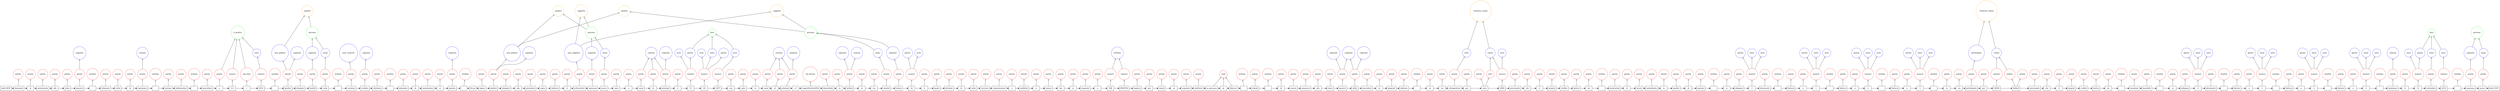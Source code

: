 digraph {
   rankdir=BT;
   edge [arrowhead=empty];

   subgraph {
      rank="source";
      edge [arrowhead=normal];
      node [shape=box];
      t0 [label="doc0_BOF"];
      t1 [label="domanda"];
      t2 [label="di"];
      t3 [label="ammissione"];
      t4 [label="allo"];
      t5 [label="stato"];
      t6 [label="passivo"];
      t7 [label="\n"];
      t8 [label="tribunale"];
      t9 [label="civile"];
      t10 [label="di"];
      t11 [label="squinzano"];
      t12 [label="\n"];
      t13 [label="sezione"];
      t14 [label="fallimentare"];
      t15 [label="\n"];
      t16 [label="procedura"];
      t17 [label="n"];
      t18 [label="111"];
      t19 [label="/"];
      t20 [label="2013"];
      t21 [label="\n"];
      t22 [label="giudice"];
      t23 [label="delegato"];
      t24 [label="torelli"];
      t25 [label="carlo"];
      t26 [label="\n"];
      t27 [label="curatore"];
      t28 [label="scalfaro"];
      t29 [label="christian"];
      t30 [label="\n"];
      t31 [label="domanda"];
      t32 [label="di"];
      t33 [label="ammissione"];
      t34 [label="al"];
      t35 [label="passivo"];
      t36 [label="\n"];
      t37 [label="ill.mo"];
      t38 [label="signor"];
      t39 [label="giudice"];
      t40 [label="delegato"];
      t41 [label="alla"];
      t42 [label="procedura"];
      t43 [label="sopra"];
      t44 [label="indicata"];
      t45 [label="il"];
      t46 [label="sottoscritto"];
      t47 [label="speranza"];
      t48 [label="marco"];
      t49 [label="nato"];
      t50 [label="a"];
      t51 [label="casal"];
      t52 [label="di"];
      t53 [label="principe"];
      t54 [label="il"];
      t55 [label="15"];
      t56 [label="10"];
      t57 [label="1957"];
      t58 [label="con"];
      t59 [label="sede"];
      t60 [label="in"];
      t61 [label="casal"];
      t62 [label="di"];
      t63 [label="principe"];
      t64 [label="c.f"];
      t65 [label="rcggrz92e54a285d"];
      t66 [label="domiciliato"];
      t67 [label="in"];
      t68 [label="terlizzi"];
      t69 [label="in"];
      t70 [label="via"];
      t71 [label="claudio"];
      t72 [label="traina"];
      t73 [label="24"];
      t74 [label="il"];
      t75 [label="quale"];
      t76 [label="dichiare"];
      t77 [label="di"];
      t78 [label="voler"];
      t79 [label="ricevere"];
      t80 [label="comunicazioni"];
      t81 [label="e"];
      t82 [label="notifiche"];
      t83 [label="a"];
      t84 [label="mezzo"];
      t85 [label="fax"];
      t86 [label="al"];
      t87 [label="seguente"];
      t88 [label="n"];
      t89 [label="346"];
      t90 [label="8594782"];
      t91 [label="oppure"];
      t92 [label="per"];
      t93 [label="email"];
      t94 [label="al"];
      t95 [label="seguente"];
      t96 [label="indirizzo"];
      t97 [label="m.speranza"];
      t98 [label="@"];
      t99 [label="libero.it"];
      t100 [label="\n"];
      t101 [label="chiede"];
      t102 [label="\n"];
      t103 [label="di"];
      t104 [label="essere"];
      t105 [label="ammesso"];
      t106 [label="allo"];
      t107 [label="stato"];
      t108 [label="passivo"];
      t109 [label="della"];
      t110 [label="procedure"];
      t111 [label="in"];
      t112 [label="epigrafe"];
      t113 [label="indicata"];
      t114 [label="\n"];
      t115 [label="in"];
      t116 [label="via"];
      t117 [label="chirografaria"];
      t118 [label="per"];
      t119 [label="euro"];
      t120 [label="2000"];
      t121 [label="precisando"];
      t122 [label="che"];
      t123 [label="il"];
      t124 [label="proprio"];
      t125 [label="credito"];
      t126 [label="deriva"];
      t127 [label="da"];
      t128 [label="\n"];
      t129 [label="prestazioni"];
      t130 [label="di"];
      t131 [label="lavoro"];
      t132 [label="subordinato"];
      t133 [label="in"];
      t134 [label="qualità"];
      t135 [label="di"];
      t136 [label="operaio"];
      t137 [label="\n"];
      t138 [label="si"];
      t139 [label="allegano"];
      t140 [label="3"];
      t141 [label="documenti"];
      t142 [label="\n"];
      t143 [label="fattura"];
      t144 [label="n"];
      t145 [label="1"];
      t146 [label="\n"];
      t147 [label="fattura"];
      t148 [label="n"];
      t149 [label="2"];
      t150 [label="\n"];
      t151 [label="fattura"];
      t152 [label="n"];
      t153 [label="3"];
      t154 [label="\n"];
      t155 [label="in"];
      t156 [label="via"];
      t157 [label="privilegiata"];
      t158 [label="per"];
      t159 [label="10000"];
      t160 [label="dollari"];
      t161 [label="precisando"];
      t162 [label="che"];
      t163 [label="il"];
      t164 [label="proprio"];
      t165 [label="credito"];
      t166 [label="deriva"];
      t167 [label="da"];
      t168 [label="\n"];
      t169 [label="locazione"];
      t170 [label="immobile"];
      t171 [label="\n"];
      t172 [label="si"];
      t173 [label="allegano"];
      t174 [label="3"];
      t175 [label="documenti"];
      t176 [label="\n"];
      t177 [label="fattura"];
      t178 [label="n"];
      t179 [label="1"];
      t180 [label="\n"];
      t181 [label="fattura"];
      t182 [label="n"];
      t183 [label="2"];
      t184 [label="\n"];
      t185 [label="fattura"];
      t186 [label="n"];
      t187 [label="3"];
      t188 [label="\n"];
      t189 [label="squinzano"];
      t190 [label="li"];
      t191 [label="15"];
      t192 [label="settembre"];
      t193 [label="2013"];
      t194 [label="\n"];
      t195 [label="speranza"];
      t196 [label="marco"];
      t197 [label="doc0_EOF"];
      t0 -> t1;
      t1 -> t2;
      t2 -> t3;
      t3 -> t4;
      t4 -> t5;
      t5 -> t6;
      t6 -> t7;
      t7 -> t8;
      t8 -> t9;
      t9 -> t10;
      t10 -> t11;
      t11 -> t12;
      t12 -> t13;
      t13 -> t14;
      t14 -> t15;
      t15 -> t16;
      t16 -> t17;
      t17 -> t18;
      t18 -> t19;
      t19 -> t20;
      t20 -> t21;
      t21 -> t22;
      t22 -> t23;
      t23 -> t24;
      t24 -> t25;
      t25 -> t26;
      t26 -> t27;
      t27 -> t28;
      t28 -> t29;
      t29 -> t30;
      t30 -> t31;
      t31 -> t32;
      t32 -> t33;
      t33 -> t34;
      t34 -> t35;
      t35 -> t36;
      t36 -> t37;
      t37 -> t38;
      t38 -> t39;
      t39 -> t40;
      t40 -> t41;
      t41 -> t42;
      t42 -> t43;
      t43 -> t44;
      t44 -> t45;
      t45 -> t46;
      t46 -> t47;
      t47 -> t48;
      t48 -> t49;
      t49 -> t50;
      t50 -> t51;
      t51 -> t52;
      t52 -> t53;
      t53 -> t54;
      t54 -> t55;
      t55 -> t56;
      t56 -> t57;
      t57 -> t58;
      t58 -> t59;
      t59 -> t60;
      t60 -> t61;
      t61 -> t62;
      t62 -> t63;
      t63 -> t64;
      t64 -> t65;
      t65 -> t66;
      t66 -> t67;
      t67 -> t68;
      t68 -> t69;
      t69 -> t70;
      t70 -> t71;
      t71 -> t72;
      t72 -> t73;
      t73 -> t74;
      t74 -> t75;
      t75 -> t76;
      t76 -> t77;
      t77 -> t78;
      t78 -> t79;
      t79 -> t80;
      t80 -> t81;
      t81 -> t82;
      t82 -> t83;
      t83 -> t84;
      t84 -> t85;
      t85 -> t86;
      t86 -> t87;
      t87 -> t88;
      t88 -> t89;
      t89 -> t90;
      t90 -> t91;
      t91 -> t92;
      t92 -> t93;
      t93 -> t94;
      t94 -> t95;
      t95 -> t96;
      t96 -> t97;
      t97 -> t98;
      t98 -> t99;
      t99 -> t100;
      t100 -> t101;
      t101 -> t102;
      t102 -> t103;
      t103 -> t104;
      t104 -> t105;
      t105 -> t106;
      t106 -> t107;
      t107 -> t108;
      t108 -> t109;
      t109 -> t110;
      t110 -> t111;
      t111 -> t112;
      t112 -> t113;
      t113 -> t114;
      t114 -> t115;
      t115 -> t116;
      t116 -> t117;
      t117 -> t118;
      t118 -> t119;
      t119 -> t120;
      t120 -> t121;
      t121 -> t122;
      t122 -> t123;
      t123 -> t124;
      t124 -> t125;
      t125 -> t126;
      t126 -> t127;
      t127 -> t128;
      t128 -> t129;
      t129 -> t130;
      t130 -> t131;
      t131 -> t132;
      t132 -> t133;
      t133 -> t134;
      t134 -> t135;
      t135 -> t136;
      t136 -> t137;
      t137 -> t138;
      t138 -> t139;
      t139 -> t140;
      t140 -> t141;
      t141 -> t142;
      t142 -> t143;
      t143 -> t144;
      t144 -> t145;
      t145 -> t146;
      t146 -> t147;
      t147 -> t148;
      t148 -> t149;
      t149 -> t150;
      t150 -> t151;
      t151 -> t152;
      t152 -> t153;
      t153 -> t154;
      t154 -> t155;
      t155 -> t156;
      t156 -> t157;
      t157 -> t158;
      t158 -> t159;
      t159 -> t160;
      t160 -> t161;
      t161 -> t162;
      t162 -> t163;
      t163 -> t164;
      t164 -> t165;
      t165 -> t166;
      t166 -> t167;
      t167 -> t168;
      t168 -> t169;
      t169 -> t170;
      t170 -> t171;
      t171 -> t172;
      t172 -> t173;
      t173 -> t174;
      t174 -> t175;
      t175 -> t176;
      t176 -> t177;
      t177 -> t178;
      t178 -> t179;
      t179 -> t180;
      t180 -> t181;
      t181 -> t182;
      t182 -> t183;
      t183 -> t184;
      t184 -> t185;
      t185 -> t186;
      t186 -> t187;
      t187 -> t188;
      t188 -> t189;
      t189 -> t190;
      t190 -> t191;
      t191 -> t192;
      t192 -> t193;
      t193 -> t194;
      t194 -> t195;
      t195 -> t196;
      t196 -> t197;
   }

   subgraph {
      rank="same";
      node [color=red,shape=circle];
      tag146 [label=numero]; 
      tag147 [label=numero]; 
      tag148 [label=numero]; 
      tag149 [label=numero]; 
      tag150 [label=numero]; 
      tag151 [label=numero]; 
      tag152 [label=numero]; 
      tag153 [label=numero]; 
      tag154 [label=numero]; 
      tag155 [label=numero]; 
      tag156 [label=numero]; 
      tag157 [label=numero]; 
      tag158 [label=numero]; 
      tag159 [label=numero]; 
      tag160 [label=numero]; 
      tag161 [label=numero]; 
      tag162 [label=numero]; 
      tag163 [label=numero]; 
      tag164 [label=numero]; 
      tag165 [label=numero]; 
      tag0 [label=parola]; 
      tag1 [label=parola]; 
      tag2 [label=parola]; 
      tag3 [label=parola]; 
      tag4 [label=parola]; 
      tag5 [label=parola]; 
      tag6 [label=parola]; 
      tag7 [label=parola]; 
      tag8 [label=parola]; 
      tag9 [label=parola]; 
      tag10 [label=parola]; 
      tag11 [label=parola]; 
      tag12 [label=parola]; 
      tag13 [label=parola]; 
      tag14 [label=parola]; 
      tag15 [label=parola]; 
      tag16 [label=parola]; 
      tag17 [label=parola]; 
      tag18 [label=parola]; 
      tag19 [label=parola]; 
      tag20 [label=parola]; 
      tag21 [label=parola]; 
      tag22 [label=parola]; 
      tag23 [label=parola]; 
      tag24 [label=parola]; 
      tag25 [label=parola]; 
      tag26 [label=parola]; 
      tag27 [label=parola]; 
      tag28 [label=parola]; 
      tag29 [label=parola]; 
      tag30 [label=parola]; 
      tag31 [label=parola]; 
      tag32 [label=parola]; 
      tag33 [label=parola]; 
      tag34 [label=parola]; 
      tag35 [label=parola]; 
      tag36 [label=parola]; 
      tag37 [label=parola]; 
      tag38 [label=parola]; 
      tag39 [label=parola]; 
      tag40 [label=parola]; 
      tag41 [label=parola]; 
      tag42 [label=parola]; 
      tag43 [label=parola]; 
      tag44 [label=parola]; 
      tag45 [label=parola]; 
      tag46 [label=parola]; 
      tag47 [label=parola]; 
      tag48 [label=parola]; 
      tag49 [label=parola]; 
      tag50 [label=parola]; 
      tag51 [label=parola]; 
      tag52 [label=parola]; 
      tag53 [label=parola]; 
      tag54 [label=parola]; 
      tag55 [label=parola]; 
      tag56 [label=parola]; 
      tag57 [label=parola]; 
      tag58 [label=parola]; 
      tag59 [label=parola]; 
      tag60 [label=parola]; 
      tag61 [label=parola]; 
      tag62 [label=parola]; 
      tag63 [label=parola]; 
      tag64 [label=parola]; 
      tag65 [label=parola]; 
      tag66 [label=parola]; 
      tag67 [label=parola]; 
      tag68 [label=parola]; 
      tag69 [label=parola]; 
      tag70 [label=parola]; 
      tag71 [label=parola]; 
      tag72 [label=parola]; 
      tag73 [label=parola]; 
      tag74 [label=parola]; 
      tag75 [label=parola]; 
      tag76 [label=parola]; 
      tag77 [label=parola]; 
      tag78 [label=parola]; 
      tag79 [label=parola]; 
      tag80 [label=parola]; 
      tag81 [label=parola]; 
      tag82 [label=parola]; 
      tag83 [label=parola]; 
      tag84 [label=parola]; 
      tag85 [label=parola]; 
      tag86 [label=parola]; 
      tag87 [label=parola]; 
      tag88 [label=parola]; 
      tag89 [label=parola]; 
      tag90 [label=parola]; 
      tag91 [label=parola]; 
      tag92 [label=parola]; 
      tag93 [label=parola]; 
      tag94 [label=parola]; 
      tag95 [label=parola]; 
      tag96 [label=parola]; 
      tag97 [label=parola]; 
      tag98 [label=parola]; 
      tag99 [label=parola]; 
      tag100 [label=parola]; 
      tag101 [label=parola]; 
      tag102 [label=parola]; 
      tag103 [label=parola]; 
      tag104 [label=parola]; 
      tag105 [label=parola]; 
      tag106 [label=parola]; 
      tag107 [label=parola]; 
      tag108 [label=parola]; 
      tag109 [label=parola]; 
      tag110 [label=parola]; 
      tag111 [label=parola]; 
      tag112 [label=parola]; 
      tag113 [label=parola]; 
      tag114 [label=parola]; 
      tag115 [label=parola]; 
      tag116 [label=parola]; 
      tag117 [label=parola]; 
      tag118 [label=parola]; 
      tag119 [label=parola]; 
      tag120 [label=parola]; 
      tag121 [label=parola]; 
      tag122 [label=parola]; 
      tag123 [label=parola]; 
      tag124 [label=parola]; 
      tag125 [label=parola]; 
      tag126 [label=parola]; 
      tag127 [label=parola]; 
      tag128 [label=parola]; 
      tag129 [label=parola]; 
      tag130 [label=parola]; 
      tag131 [label=parola]; 
      tag132 [label=parola]; 
      tag133 [label=parola]; 
      tag134 [label=parola]; 
      tag135 [label=parola]; 
      tag136 [label=parola]; 
      tag137 [label=parola]; 
      tag138 [label=parola]; 
      tag139 [label=parola]; 
      tag140 [label=parola]; 
      tag141 [label=parola]; 
      tag142 [label=parola]; 
      tag143 [label=parola]; 
      tag144 [label=parola]; 
      tag145 [label=parola]; 
      tag166 [label=newline]; 
      tag167 [label=newline]; 
      tag168 [label=newline]; 
      tag169 [label=newline]; 
      tag170 [label=newline]; 
      tag171 [label=newline]; 
      tag172 [label=newline]; 
      tag173 [label=newline]; 
      tag174 [label=newline]; 
      tag175 [label=newline]; 
      tag176 [label=newline]; 
      tag177 [label=newline]; 
      tag178 [label=newline]; 
      tag179 [label=newline]; 
      tag180 [label=newline]; 
      tag181 [label=newline]; 
      tag182 [label=newline]; 
      tag183 [label=newline]; 
      tag184 [label=newline]; 
      tag185 [label=newline]; 
      tag186 [label=newline]; 
      tag187 [label=newline]; 
      tag188 [label=newline]; 
      tag270 [label=euro]; 
      tag271 [label=dollaro]; 
      tag196 [label=mail]; 
      tag195 [label=cod_fiscale]; 
      tag189 [label=sep_data]; 
   }

   subgraph {
      rank="same";
      node [color=blue,shape=circle];
      tag274 [label=chiro]; 
      tag275 [label=privilegiato]; 
      tag261 [label=sym_soggetto]; 
      tag264 [label=sym_curatore]; 
      tag265 [label=sym_giudice]; 
      tag266 [label=sym_giudice]; 
      tag198 [label=cognome]; 
      tag199 [label=cognome]; 
      tag200 [label=cognome]; 
      tag201 [label=cognome]; 
      tag202 [label=cognome]; 
      tag203 [label=cognome]; 
      tag204 [label=cognome]; 
      tag205 [label=cognome]; 
      tag206 [label=cognome]; 
      tag207 [label=cognome]; 
      tag208 [label=cognome]; 
      tag209 [label=cognome]; 
      tag210 [label=cognome]; 
      tag211 [label=cognome]; 
      tag212 [label=cognome]; 
      tag213 [label=nome]; 
      tag214 [label=nome]; 
      tag215 [label=nome]; 
      tag216 [label=nome]; 
      tag272 [label=valuta]; 
      tag273 [label=valuta]; 
      tag190 [label=comune]; 
      tag191 [label=comune]; 
      tag192 [label=comune]; 
      tag193 [label=comune]; 
      tag194 [label=comune]; 
      tag221 [label=giorno]; 
      tag222 [label=giorno]; 
      tag223 [label=giorno]; 
      tag224 [label=giorno]; 
      tag225 [label=giorno]; 
      tag226 [label=giorno]; 
      tag227 [label=giorno]; 
      tag228 [label=giorno]; 
      tag229 [label=giorno]; 
      tag230 [label=giorno]; 
      tag231 [label=giorno]; 
      tag232 [label=giorno]; 
      tag233 [label=mese]; 
      tag234 [label=mese]; 
      tag235 [label=mese]; 
      tag236 [label=mese]; 
      tag237 [label=mese]; 
      tag238 [label=mese]; 
      tag239 [label=mese]; 
      tag240 [label=mese]; 
      tag241 [label=mese]; 
      tag242 [label=mese]; 
      tag243 [label=anno]; 
      tag244 [label=anno]; 
      tag245 [label=anno]; 
      tag246 [label=anno]; 
      tag247 [label=anno]; 
      tag248 [label=anno]; 
      tag249 [label=anno]; 
      tag250 [label=anno]; 
      tag251 [label=anno]; 
      tag252 [label=anno]; 
      tag253 [label=anno]; 
      tag254 [label=anno]; 
      tag255 [label=anno]; 
      tag256 [label=anno]; 
      tag257 [label=anno]; 
      tag258 [label=anno]; 
      tag197 [label=telefono]; 
   }

   subgraph {
      rank="same";
      node [color=green,shape=circle];
      tag259 [label=data]; 
      tag260 [label=data]; 
      tag217 [label=persona]; 
      tag218 [label=persona]; 
      tag219 [label=persona]; 
      tag220 [label=persona]; 
      tag278 [label=n_pratica]; 
   }

   subgraph {
      rank="same";
      node [color=orange,shape=circle];
      tag262 [label=soggetto]; 
      tag263 [label=soggetto]; 
      tag267 [label=giudice]; 
      tag268 [label=giudice]; 
      tag269 [label=giudice]; 
      tag276 [label=richiesta_valuta]; 
      tag277 [label=richiesta_valuta]; 
   }
   t1 -> tag0;
   t2 -> tag1;
   t3 -> tag2;
   t4 -> tag3;
   t5 -> tag4;
   t6 -> tag5;
   t8 -> tag6;
   t9 -> tag7;
   t10 -> tag8;
   t11 -> tag9;
   t13 -> tag10;
   t14 -> tag11;
   t16 -> tag12;
   t17 -> tag13;
   t22 -> tag14;
   t23 -> tag15;
   t24 -> tag16;
   t25 -> tag17;
   t27 -> tag18;
   t28 -> tag19;
   t29 -> tag20;
   t31 -> tag21;
   t32 -> tag22;
   t33 -> tag23;
   t34 -> tag24;
   t35 -> tag25;
   t38 -> tag26;
   t39 -> tag27;
   t40 -> tag28;
   t41 -> tag29;
   t42 -> tag30;
   t43 -> tag31;
   t44 -> tag32;
   t45 -> tag33;
   t46 -> tag34;
   t47 -> tag35;
   t48 -> tag36;
   t49 -> tag37;
   t50 -> tag38;
   t51 -> tag39;
   t52 -> tag40;
   t53 -> tag41;
   t54 -> tag42;
   t58 -> tag43;
   t59 -> tag44;
   t60 -> tag45;
   t61 -> tag46;
   t62 -> tag47;
   t63 -> tag48;
   t66 -> tag49;
   t67 -> tag50;
   t68 -> tag51;
   t69 -> tag52;
   t70 -> tag53;
   t71 -> tag54;
   t72 -> tag55;
   t74 -> tag56;
   t75 -> tag57;
   t76 -> tag58;
   t77 -> tag59;
   t78 -> tag60;
   t79 -> tag61;
   t80 -> tag62;
   t81 -> tag63;
   t82 -> tag64;
   t83 -> tag65;
   t84 -> tag66;
   t85 -> tag67;
   t86 -> tag68;
   t87 -> tag69;
   t88 -> tag70;
   t91 -> tag71;
   t92 -> tag72;
   t93 -> tag73;
   t94 -> tag74;
   t95 -> tag75;
   t96 -> tag76;
   t101 -> tag77;
   t103 -> tag78;
   t104 -> tag79;
   t105 -> tag80;
   t106 -> tag81;
   t107 -> tag82;
   t108 -> tag83;
   t109 -> tag84;
   t110 -> tag85;
   t111 -> tag86;
   t112 -> tag87;
   t113 -> tag88;
   t115 -> tag89;
   t116 -> tag90;
   t117 -> tag91;
   t118 -> tag92;
   t119 -> tag93;
   t121 -> tag94;
   t122 -> tag95;
   t123 -> tag96;
   t124 -> tag97;
   t125 -> tag98;
   t126 -> tag99;
   t127 -> tag100;
   t129 -> tag101;
   t130 -> tag102;
   t131 -> tag103;
   t132 -> tag104;
   t133 -> tag105;
   t134 -> tag106;
   t135 -> tag107;
   t136 -> tag108;
   t138 -> tag109;
   t139 -> tag110;
   t141 -> tag111;
   t143 -> tag112;
   t144 -> tag113;
   t147 -> tag114;
   t148 -> tag115;
   t151 -> tag116;
   t152 -> tag117;
   t155 -> tag118;
   t156 -> tag119;
   t157 -> tag120;
   t158 -> tag121;
   t160 -> tag122;
   t161 -> tag123;
   t162 -> tag124;
   t163 -> tag125;
   t164 -> tag126;
   t165 -> tag127;
   t166 -> tag128;
   t167 -> tag129;
   t169 -> tag130;
   t170 -> tag131;
   t172 -> tag132;
   t173 -> tag133;
   t175 -> tag134;
   t177 -> tag135;
   t178 -> tag136;
   t181 -> tag137;
   t182 -> tag138;
   t185 -> tag139;
   t186 -> tag140;
   t189 -> tag141;
   t190 -> tag142;
   t192 -> tag143;
   t195 -> tag144;
   t196 -> tag145;
   t18 -> tag146;
   t20 -> tag147;
   t55 -> tag148;
   t56 -> tag149;
   t57 -> tag150;
   t73 -> tag151;
   t89 -> tag152;
   t90 -> tag153;
   t120 -> tag154;
   t140 -> tag155;
   t145 -> tag156;
   t149 -> tag157;
   t153 -> tag158;
   t159 -> tag159;
   t174 -> tag160;
   t179 -> tag161;
   t183 -> tag162;
   t187 -> tag163;
   t191 -> tag164;
   t193 -> tag165;
   t7 -> tag166;
   t12 -> tag167;
   t15 -> tag168;
   t21 -> tag169;
   t26 -> tag170;
   t30 -> tag171;
   t36 -> tag172;
   t100 -> tag173;
   t102 -> tag174;
   t114 -> tag175;
   t128 -> tag176;
   t137 -> tag177;
   t142 -> tag178;
   t146 -> tag179;
   t150 -> tag180;
   t154 -> tag181;
   t168 -> tag182;
   t171 -> tag183;
   t176 -> tag184;
   t180 -> tag185;
   t184 -> tag186;
   t188 -> tag187;
   t194 -> tag188;
   t19 -> tag189;
   tag39 -> tag190;
   tag40 -> tag190;
   tag41 -> tag190;
   tag46 -> tag191;
   tag47 -> tag191;
   tag48 -> tag191;
   tag9 -> tag192;
   tag51 -> tag193;
   tag141 -> tag194;
   t65 -> tag195;
   t97 -> tag196;
   t98 -> tag196;
   t99 -> tag196;
   tag152 -> tag197;
   tag153 -> tag197;
   tag83 -> tag198;
   tag84 -> tag198;
   tag5 -> tag199;
   tag14 -> tag200;
   tag16 -> tag201;
   tag19 -> tag202;
   tag25 -> tag203;
   tag27 -> tag204;
   tag35 -> tag205;
   tag41 -> tag206;
   tag48 -> tag207;
   tag51 -> tag208;
   tag55 -> tag209;
   tag83 -> tag210;
   tag84 -> tag211;
   tag144 -> tag212;
   tag17 -> tag213;
   tag36 -> tag214;
   tag54 -> tag215;
   tag145 -> tag216;
   tag201 -> tag217;
   tag213 -> tag217;
   tag205 -> tag218;
   tag214 -> tag218;
   tag212 -> tag219;
   tag216 -> tag219;
   tag209 -> tag220;
   tag215 -> tag220;
   tag148 -> tag221;
   tag149 -> tag222;
   tag151 -> tag223;
   tag155 -> tag224;
   tag156 -> tag225;
   tag157 -> tag226;
   tag158 -> tag227;
   tag160 -> tag228;
   tag161 -> tag229;
   tag162 -> tag230;
   tag163 -> tag231;
   tag164 -> tag232;
   tag149 -> tag233;
   tag155 -> tag234;
   tag156 -> tag235;
   tag157 -> tag236;
   tag158 -> tag237;
   tag160 -> tag238;
   tag161 -> tag239;
   tag162 -> tag240;
   tag163 -> tag241;
   tag143 -> tag242;
   tag147 -> tag243;
   tag150 -> tag244;
   tag154 -> tag245;
   tag165 -> tag246;
   tag148 -> tag247;
   tag149 -> tag248;
   tag151 -> tag249;
   tag155 -> tag250;
   tag156 -> tag251;
   tag157 -> tag252;
   tag158 -> tag253;
   tag160 -> tag254;
   tag161 -> tag255;
   tag162 -> tag256;
   tag163 -> tag257;
   tag164 -> tag258;
   tag221 -> tag259;
   tag233 -> tag259;
   tag244 -> tag259;
   tag232 -> tag260;
   tag242 -> tag260;
   tag246 -> tag260;
   tag34 -> tag261;
   tag218 -> tag262;
   tag261 -> tag262;
   tag220 -> tag263;
   tag261 -> tag263;
   tag18 -> tag264;
   tag14 -> tag265;
   tag27 -> tag266;
   tag217 -> tag267;
   tag265 -> tag267;
   tag218 -> tag268;
   tag266 -> tag268;
   tag220 -> tag269;
   tag266 -> tag269;
   t119 -> tag270;
   t160 -> tag271;
   tag154 -> tag272;
   tag270 -> tag272;
   tag159 -> tag273;
   tag271 -> tag273;
   tag91 -> tag274;
   tag120 -> tag275;
   tag275 -> tag276;
   tag273 -> tag276;
   tag274 -> tag277;
   tag272 -> tag277;
   tag146 -> tag278;
   tag243 -> tag278;
   tag13 -> tag278;
   tag189 -> tag278;
}